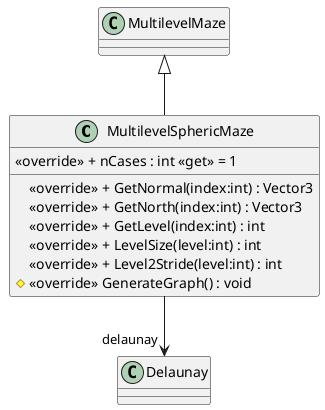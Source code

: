 @startuml
class MultilevelSphericMaze {
    <<override>> + nCases : int <<get>> = 1
    <<override>> + GetNormal(index:int) : Vector3
    <<override>> + GetNorth(index:int) : Vector3
    <<override>> + GetLevel(index:int) : int
    <<override>> + LevelSize(level:int) : int
    <<override>> + Level2Stride(level:int) : int
    # <<override>> GenerateGraph() : void
}
MultilevelMaze <|-- MultilevelSphericMaze
MultilevelSphericMaze --> "delaunay" Delaunay
@enduml
